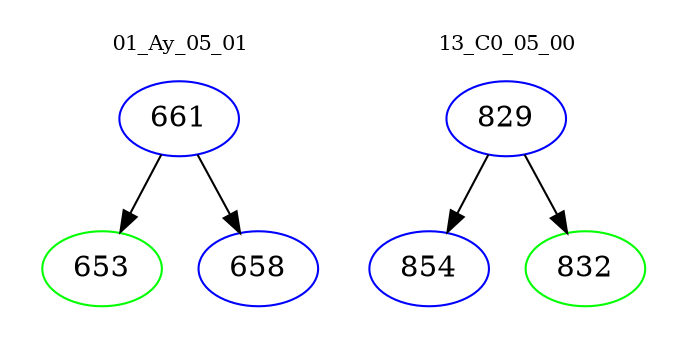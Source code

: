 digraph{
subgraph cluster_0 {
color = white
label = "01_Ay_05_01";
fontsize=10;
T0_661 [label="661", color="blue"]
T0_661 -> T0_653 [color="black"]
T0_653 [label="653", color="green"]
T0_661 -> T0_658 [color="black"]
T0_658 [label="658", color="blue"]
}
subgraph cluster_1 {
color = white
label = "13_C0_05_00";
fontsize=10;
T1_829 [label="829", color="blue"]
T1_829 -> T1_854 [color="black"]
T1_854 [label="854", color="blue"]
T1_829 -> T1_832 [color="black"]
T1_832 [label="832", color="green"]
}
}
